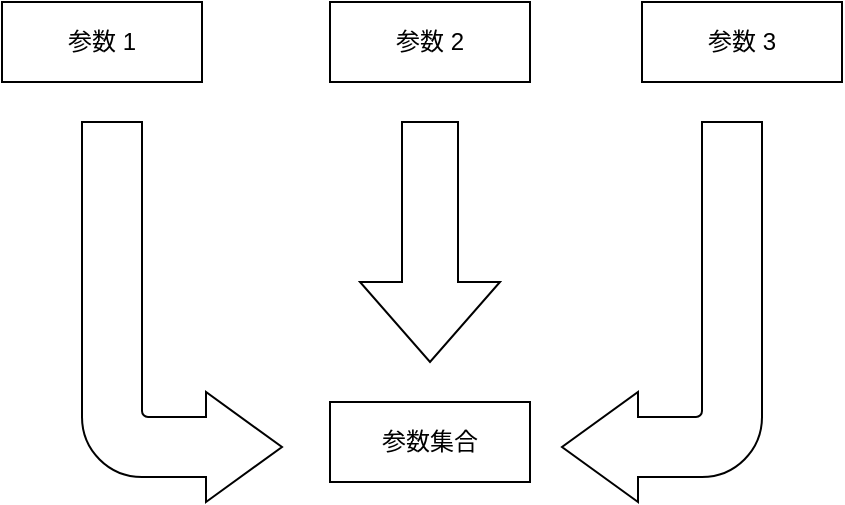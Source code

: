 <mxfile version="22.1.11" type="device">
  <diagram name="第 1 页" id="HgFJV26yCFMyBGAfuBn3">
    <mxGraphModel dx="1434" dy="844" grid="1" gridSize="10" guides="1" tooltips="1" connect="1" arrows="1" fold="1" page="1" pageScale="1" pageWidth="827" pageHeight="1169" math="0" shadow="0">
      <root>
        <mxCell id="0" />
        <mxCell id="1" parent="0" />
        <mxCell id="68jhsTZM-EdkQ1Ekaph--1" value="参数 2" style="whiteSpace=wrap;html=1;align=center;" vertex="1" parent="1">
          <mxGeometry x="364" y="280" width="100" height="40" as="geometry" />
        </mxCell>
        <mxCell id="68jhsTZM-EdkQ1Ekaph--2" value="参数 3" style="whiteSpace=wrap;html=1;align=center;" vertex="1" parent="1">
          <mxGeometry x="520" y="280" width="100" height="40" as="geometry" />
        </mxCell>
        <mxCell id="68jhsTZM-EdkQ1Ekaph--3" value="参数 1" style="whiteSpace=wrap;html=1;align=center;" vertex="1" parent="1">
          <mxGeometry x="200" y="280" width="100" height="40" as="geometry" />
        </mxCell>
        <mxCell id="68jhsTZM-EdkQ1Ekaph--4" value="" style="html=1;shadow=0;dashed=0;align=center;verticalAlign=middle;shape=mxgraph.arrows2.arrow;dy=0.6;dx=40;direction=south;notch=0;" vertex="1" parent="1">
          <mxGeometry x="379" y="340" width="70" height="120" as="geometry" />
        </mxCell>
        <mxCell id="68jhsTZM-EdkQ1Ekaph--5" value="参数集合" style="whiteSpace=wrap;html=1;align=center;" vertex="1" parent="1">
          <mxGeometry x="364" y="480" width="100" height="40" as="geometry" />
        </mxCell>
        <mxCell id="68jhsTZM-EdkQ1Ekaph--6" value="" style="html=1;shadow=0;dashed=0;align=center;verticalAlign=middle;shape=mxgraph.arrows2.bendArrow;dy=15;dx=38;notch=0;arrowHead=55;rounded=1;direction=west;" vertex="1" parent="1">
          <mxGeometry x="480" y="340" width="100" height="190" as="geometry" />
        </mxCell>
        <mxCell id="68jhsTZM-EdkQ1Ekaph--7" value="" style="html=1;shadow=0;dashed=0;align=center;verticalAlign=middle;shape=mxgraph.arrows2.bendArrow;dy=15;dx=38;notch=0;arrowHead=55;rounded=1;direction=west;flipH=1;" vertex="1" parent="1">
          <mxGeometry x="240" y="340" width="100" height="190" as="geometry" />
        </mxCell>
      </root>
    </mxGraphModel>
  </diagram>
</mxfile>
